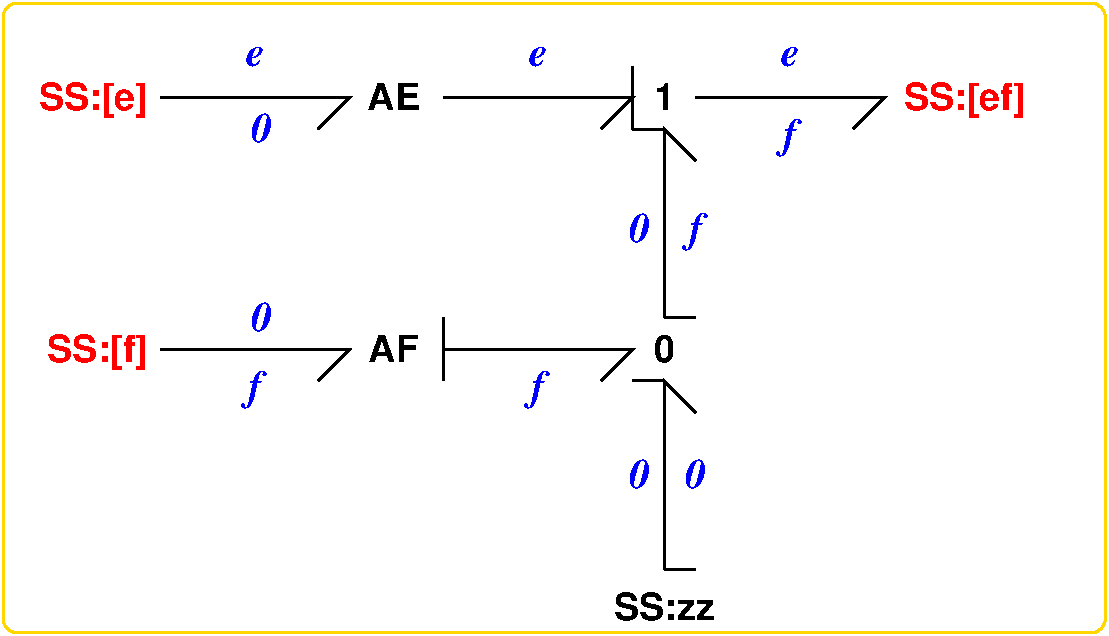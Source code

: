 #FIG 3.2  Produced by xfig version 3.2.5-alpha5
Portrait
Center
Metric
A4      
100.00
Single
-2
1200 2
2 1 0 2 0 7 100 0 -1 0.000 0 0 -1 0 0 3
	 5625 1350 6975 1350 6750 1575
2 1 0 2 0 7 100 0 -1 0.000 0 0 -1 0 0 3
	 5400 2925 5400 1575 5625 1800
2 1 0 2 0 7 100 0 -1 0.000 0 0 -1 0 0 3
	 1800 3150 3150 3150 2925 3375
2 1 0 2 0 7 100 0 -1 0.000 0 0 -1 0 0 3
	 3825 3150 5175 3150 4950 3375
2 1 0 2 0 7 100 0 -1 0.000 0 0 -1 0 0 3
	 1800 1350 3150 1350 2925 1575
2 1 0 2 0 7 100 0 -1 0.000 0 0 -1 0 0 3
	 3825 1350 5175 1350 4950 1575
2 1 0 2 0 7 100 0 -1 0.000 0 0 -1 0 0 3
	 5400 4725 5400 3375 5625 3600
2 1 0 2 0 7 100 0 -1 0.000 0 0 -1 0 0 2
	 5400 4725 5625 4725
2 1 0 2 0 7 100 0 -1 0.000 0 0 -1 0 0 2
	 5175 3375 5400 3375
2 1 0 2 0 7 100 0 -1 0.000 0 0 -1 0 0 2
	 5175 1575 5400 1575
2 1 0 2 0 7 100 0 -1 0.000 0 0 -1 0 0 2
	 5400 2925 5625 2925
2 1 0 2 0 7 100 0 -1 0.000 0 0 -1 0 0 2
	 3825 2925 3825 3375
2 1 0 2 0 7 100 0 -1 0.000 0 0 -1 0 0 2
	 5175 1125 5175 1575
2 4 0 2 31 7 101 0 -1 0.000 0 0 7 0 0 5
	 8550 5175 675 5175 675 675 8550 675 8550 5175
4 1 0 100 0 18 18 0.0000 4 210 390 3465 3240 AF\001
4 1 0 100 0 18 18 0.0000 4 195 150 5400 3240 0\001
4 2 4 100 0 18 18 0.0000 4 270 765 1710 3240 SS:[f]\001
4 1 0 100 0 18 18 0.0000 4 210 405 3465 1440 AE\001
4 1 0 100 0 18 18 0.0000 4 195 150 5400 1440 1\001
4 2 4 100 0 18 18 0.0000 4 270 825 1710 1440 SS:[e]\001
4 1 0 100 0 18 18 0.0000 4 210 780 5400 5085 SS:zz\001
4 0 4 100 0 18 18 0.0000 4 270 1095 7110 1440 SS:[ef]\001
4 1 1 101 0 3 20 0.0000 4 165 150 4500 1125 e\001
4 1 1 101 0 3 20 0.0000 4 165 150 6300 1125 e\001
4 1 1 101 0 3 20 0.0000 4 165 150 2475 1125 e\001
4 1 1 101 0 3 20 0.0000 4 315 105 2475 3510 f\001
4 1 1 101 0 3 20 0.0000 4 315 105 4500 3510 f\001
4 1 1 101 0 3 20 0.0000 4 315 105 6300 1710 f\001
4 1 1 101 0 3 20 0.0000 4 315 105 5625 2385 f\001
4 1 1 101 0 3 20 0.0000 4 225 165 2520 1665 0\001
4 1 1 101 0 3 20 0.0000 4 225 165 2520 3015 0\001
4 1 1 101 0 3 20 0.0000 4 225 165 5220 4140 0\001
4 1 1 101 0 3 20 0.0000 4 225 165 5625 4140 0\001
4 1 1 101 0 3 20 0.0000 4 225 165 5220 2385 0\001
